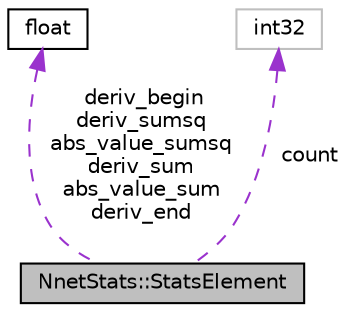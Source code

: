 digraph "NnetStats::StatsElement"
{
  edge [fontname="Helvetica",fontsize="10",labelfontname="Helvetica",labelfontsize="10"];
  node [fontname="Helvetica",fontsize="10",shape=record];
  Node1 [label="NnetStats::StatsElement",height=0.2,width=0.4,color="black", fillcolor="grey75", style="filled", fontcolor="black"];
  Node2 -> Node1 [dir="back",color="darkorchid3",fontsize="10",style="dashed",label=" deriv_begin\nderiv_sumsq\nabs_value_sumsq\nderiv_sum\nabs_value_sum\nderiv_end" ,fontname="Helvetica"];
  Node2 [label="float",height=0.2,width=0.4,color="black", fillcolor="white", style="filled",URL="$classfloat.html"];
  Node3 -> Node1 [dir="back",color="darkorchid3",fontsize="10",style="dashed",label=" count" ,fontname="Helvetica"];
  Node3 [label="int32",height=0.2,width=0.4,color="grey75", fillcolor="white", style="filled"];
}
